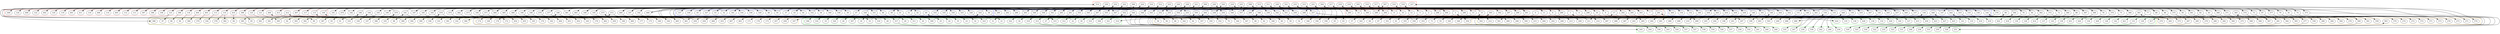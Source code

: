 strict digraph  {
	node [label="\N"];
	subgraph cluster_11 {
		graph [color=yellow];
		198;
		199;
		200;
		201;
		202;
		203;
		204;
		205;
		206;
		207;
		208;
		209;
		210;
		211;
		212;
		213;
		214;
		215;
		486;
		487;
		488;
		489;
		490;
		491;
		492;
		493;
		494;
		495;
		496;
		497;
		498;
		499;
		500;
		501;
		502;
		503;
	}
	subgraph cluster_12 {
		graph [color=red];
		216;
		217;
		218;
		219;
		220;
		221;
		222;
		223;
		224;
		225;
		226;
		227;
		228;
		229;
		230;
		231;
		232;
		233;
		504;
		505;
		506;
		507;
		508;
		509;
		510;
		511;
		512;
		513;
		514;
		515;
		516;
		517;
		518;
		519;
		520;
		521;
	}
	subgraph cluster_6 {
		graph [color=red];
		108;
		109;
		110;
		111;
		112;
		113;
		114;
		115;
		116;
		117;
		118;
		119;
		120;
		121;
		122;
		123;
		124;
		125;
		396;
		397;
		398;
		399;
		400;
		401;
		402;
		403;
		404;
		405;
		406;
		407;
		408;
		409;
		410;
		411;
		412;
		413;
	}
	subgraph cluster_8 {
		graph [color=blue];
		144;
		145;
		146;
		147;
		148;
		149;
		150;
		151;
		152;
		153;
		154;
		155;
		156;
		157;
		158;
		159;
		160;
		161;
		432;
		433;
		434;
		435;
		436;
		437;
		438;
		439;
		440;
		441;
		442;
		443;
		444;
		445;
		446;
		447;
		448;
		449;
	}
	subgraph cluster_5 {
		graph [color=yellow];
		90;
		91;
		92;
		93;
		94;
		95;
		96;
		97;
		98;
		99;
		100;
		101;
		102;
		103;
		104;
		105;
		106;
		107;
		378;
		379;
		380;
		381;
		382;
		383;
		384;
		385;
		386;
		387;
		388;
		389;
		390;
		391;
		392;
		393;
		394;
		395;
	}
	subgraph cluster_9 {
		graph [color=orange];
		162;
		163;
		164;
		165;
		166;
		167;
		168;
		169;
		170;
		171;
		172;
		173;
		174;
		175;
		176;
		177;
		178;
		179;
		450;
		451;
		452;
		453;
		454;
		455;
		456;
		457;
		458;
		459;
		460;
		461;
		462;
		463;
		464;
		465;
		466;
		467;
	}
	subgraph cluster_10 {
		graph [color=grey];
		180;
		181;
		182;
		183;
		184;
		185;
		186;
		187;
		188;
		189;
		190;
		191;
		192;
		193;
		194;
		195;
		196;
		197;
		468;
		469;
		470;
		471;
		472;
		473;
		474;
		475;
		476;
		477;
		478;
		479;
		480;
		481;
		482;
		483;
		484;
		485;
	}
	subgraph cluster_1 {
		graph [color=green];
		18;
		19;
		20;
		21;
		22;
		23;
		24;
		25;
		26;
		27;
		28;
		29;
		30;
		31;
		32;
		33;
		34;
		35;
		306;
		307;
		308;
		309;
		310;
		311;
		312;
		313;
		314;
		315;
		316;
		317;
		318;
		319;
		320;
		321;
		322;
		323;
	}
	subgraph cluster_3 {
		graph [color=orange];
		54;
		55;
		56;
		57;
		58;
		59;
		60;
		61;
		62;
		63;
		64;
		65;
		66;
		67;
		68;
		69;
		70;
		71;
		342;
		343;
		344;
		345;
		346;
		347;
		348;
		349;
		350;
		351;
		352;
		353;
		354;
		355;
		356;
		357;
		358;
		359;
	}
	subgraph cluster_14 {
		graph [color=blue];
		252;
		253;
		254;
		255;
		256;
		257;
		258;
		259;
		260;
		261;
		262;
		263;
		264;
		265;
		266;
		267;
		268;
		269;
		540;
		541;
		542;
		543;
		544;
		545;
		546;
		547;
		548;
		549;
		550;
		551;
		552;
		553;
		554;
		555;
		556;
		557;
	}
	subgraph cluster_15 {
		graph [color=orange];
		270;
		271;
		272;
		273;
		274;
		275;
		276;
		277;
		278;
		279;
		280;
		281;
		282;
		283;
		284;
		285;
		286;
		287;
		558;
		559;
		560;
		561;
		562;
		563;
		564;
		565;
		566;
		567;
		568;
		569;
		570;
		571;
		572;
		573;
		574;
		575;
	}
	subgraph cluster_4 {
		graph [color=grey];
		72;
		73;
		74;
		75;
		76;
		77;
		78;
		79;
		80;
		81;
		82;
		83;
		84;
		85;
		86;
		87;
		88;
		89;
		360;
		361;
		362;
		363;
		364;
		365;
		366;
		367;
		368;
		369;
		370;
		371;
		372;
		373;
		374;
		375;
		376;
		377;
	}
	subgraph cluster_13 {
		graph [color=green];
		234;
		235;
		236;
		237;
		238;
		239;
		240;
		241;
		242;
		243;
		244;
		245;
		246;
		247;
		248;
		249;
		250;
		251;
		522;
		523;
		524;
		525;
		526;
		527;
		528;
		529;
		530;
		531;
		532;
		533;
		534;
		535;
		536;
		537;
		538;
		539;
	}
	subgraph cluster_7 {
		graph [color=green];
		126;
		127;
		128;
		129;
		130;
		131;
		132;
		133;
		134;
		135;
		136;
		137;
		138;
		139;
		140;
		141;
		142;
		143;
		414;
		415;
		416;
		417;
		418;
		419;
		420;
		421;
		422;
		423;
		424;
		425;
		426;
		427;
		428;
		429;
		430;
		431;
	}
	subgraph cluster_2 {
		graph [color=blue];
		36;
		37;
		38;
		39;
		40;
		41;
		42;
		43;
		44;
		45;
		46;
		47;
		48;
		49;
		50;
		51;
		52;
		53;
		324;
		325;
		326;
		327;
		328;
		329;
		330;
		331;
		332;
		333;
		334;
		335;
		336;
		337;
		338;
		339;
		340;
		341;
	}
	subgraph cluster_0 {
		graph [color=red];
		0;
		1;
		2;
		3;
		4;
		5;
		6;
		7;
		8;
		9;
		10;
		11;
		12;
		13;
		14;
		15;
		16;
		17;
		288;
		289;
		290;
		291;
		292;
		293;
		294;
		295;
		296;
		297;
		298;
		299;
		300;
		301;
		302;
		303;
		304;
		305;
	}
	0 -> 71;
	0 -> 249;
	1 -> 481;
	1 -> 501;
	2 -> 173;
	2 -> 407;
	3 -> 333;
	3 -> 391;
	4 -> 214;
	4 -> 405;
	5 -> 57;
	5 -> 101;
	6 -> 55;
	6 -> 209;
	7 -> 285;
	7 -> 377;
	8 -> 155;
	8 -> 485;
	9 -> 53;
	9 -> 499;
	10 -> 125;
	10 -> 171;
	11 -> 413;
	11 -> 515;
	12 -> 178;
	12 -> 191;
	13 -> 69;
	13 -> 159;
	14 -> 154;
	14 -> 160;
	15 -> 233;
	15 -> 337;
	16 -> 211;
	16 -> 425;
	17 -> 283;
	17 -> 447;
	18 -> 400;
	21 -> 552;
	22 -> 174;
	27 -> 544;
	29 -> 475;
	31 -> 40;
	31 -> 352;
	33 -> 58;
	33 -> 502;
	36 -> 256;
	37 -> 4;
	38 -> 132;
	40 -> 98;
	40 -> 424;
	41 -> 23;
	41 -> 32;
	42 -> 456;
	42 -> 490;
	43 -> 6;
	43 -> 289;
	45 -> 5;
	45 -> 293;
	46 -> 24;
	47 -> 105;
	47 -> 107;
	49 -> 12;
	49 -> 35;
	50 -> 294;
	51 -> 298;
	51 -> 323;
	52 -> 111;
	52 -> 290;
	53 -> 7;
	53 -> 302;
	67 -> 15;
	71 -> 17;
	71 -> 305;
	72 -> 116;
	72 -> 130;
	73 -> 278;
	73 -> 572;
	74 -> 120;
	74 -> 528;
	75 -> 429;
	75 -> 545;
	76 -> 406;
	76 -> 486;
	77 -> 131;
	77 -> 568;
	78 -> 420;
	78 -> 474;
	79 -> 533;
	79 -> 561;
	81 -> 250;
	81 -> 559;
	82 -> 417;
	82 -> 570;
	83 -> 277;
	83 -> 565;
	84 -> 167;
	84 -> 560;
	85 -> 281;
	85 -> 483;
	86 -> 129;
	86 -> 566;
	87 -> 569;
	87 -> 571;
	88 -> 137;
	88 -> 143;
	89 -> 265;
	89 -> 267;
	97 -> 514;
	97 -> 550;
	99 -> 472;
	100 -> 186;
	103 -> 226;
	103 -> 476;
	107 -> 479;
	109 -> 292;
	109 -> 338;
	110 -> 378;
	110 -> 382;
	111 -> 48;
	111 -> 334;
	113 -> 104;
	113 -> 332;
	115 -> 39;
	115 -> 547;
	117 -> 266;
	117 -> 309;
	118 -> 90;
	119 -> 41;
	119 -> 257;
	121 -> 46;
	121 -> 99;
	123 -> 97;
	123 -> 245;
	124 -> 437;
	124 -> 444;
	125 -> 331;
	125 -> 395;
	131 -> 522;
	131 -> 530;
	133 -> 442;
	133 -> 446;
	134 -> 18;
	139 -> 525;
	139 -> 529;
	144 -> 398;
	145 -> 200;
	145 -> 496;
	146 -> 110;
	146 -> 384;
	147 -> 73;
	147 -> 510;
	148 -> 210;
	148 -> 498;
	149 -> 216;
	149 -> 399;
	150 -> 198;
	150 -> 204;
	151 -> 489;
	151 -> 491;
	153 -> 280;
	153 -> 282;
	154 -> 108;
	155 -> 201;
	155 -> 217;
	156 -> 242;
	156 -> 246;
	157 -> 517;
	157 -> 539;
	158 -> 518;
	159 -> 247;
	159 -> 503;
	160 -> 102;
	161 -> 321;
	161 -> 535;
	180 -> 166;
	180 -> 450;
	181 -> 433;
	181 -> 454;
	182 -> 114;
	182 -> 404;
	183 -> 91;
	183 -> 165;
	184 -> 360;
	184 -> 452;
	185 -> 93;
	185 -> 455;
	186 -> 164;
	186 -> 168;
	187 -> 124;
	187 -> 367;
	188 -> 56;
	188 -> 386;
	189 -> 81;
	189 -> 259;
	190 -> 392;
	190 -> 410;
	191 -> 79;
	191 -> 376;
	192 -> 38;
	192 -> 270;
	193 -> 371;
	193 -> 393;
	194 -> 92;
	194 -> 172;
	195 -> 88;
	195 -> 317;
	196 -> 374;
	196 -> 381;
	197 -> 161;
	197 -> 357;
	203 -> 146;
	207 -> 80;
	211 -> 1;
	211 -> 3;
	214 -> 26;
	216 -> 258;
	216 -> 540;
	217 -> 145;
	217 -> 469;
	218 -> 488;
	219 -> 252;
	220 -> 190;
	220 -> 346;
	221 -> 183;
	221 -> 439;
	222 -> 362;
	222 -> 480;
	223 -> 261;
	223 -> 263;
	224 -> 188;
	225 -> 445;
	225 -> 549;
	226 -> 276;
	227 -> 271;
	227 -> 574;
	228 -> 54;
	228 -> 471;
	229 -> 65;
	229 -> 189;
	230 -> 388;
	231 -> 303;
	231 -> 304;
	232 -> 187;
	232 -> 473;
	233 -> 16;
	233 -> 301;
	252 -> 192;
	252 -> 526;
	253 -> 241;
	253 -> 347;
	254 -> 240;
	254 -> 426;
	255 -> 237;
	255 -> 441;
	256 -> 202;
	256 -> 470;
	257 -> 423;
	257 -> 430;
	258 -> 348;
	258 -> 408;
	259 -> 495;
	259 -> 511;
	260 -> 401;
	261 -> 70;
	261 -> 463;
	262 -> 37;
	262 -> 43;
	263 -> 47;
	263 -> 103;
	264 -> 84;
	264 -> 500;
	265 -> 8;
	265 -> 467;
	267 -> 34;
	267 -> 322;
	268 -> 127;
	268 -> 415;
	269 -> 215;
	269 -> 295;
	275 -> 363;
	275 -> 365;
	277 -> 523;
	279 -> 27;
	279 -> 291;
	281 -> 306;
	281 -> 531;
	283 -> 144;
	283 -> 412;
	287 -> 235;
	288 -> 113;
	288 -> 372;
	289 -> 345;
	289 -> 427;
	290 -> 133;
	290 -> 457;
	291 -> 349;
	291 -> 411;
	292 -> 141;
	292 -> 207;
	293 -> 52;
	293 -> 335;
	294 -> 106;
	294 -> 369;
	295 -> 229;
	295 -> 575;
	296 -> 121;
	296 -> 497;
	297 -> 355;
	297 -> 557;
	298 -> 373;
	298 -> 375;
	299 -> 359;
	299 -> 521;
	300 -> 45;
	300 -> 49;
	301 -> 341;
	301 -> 353;
	302 -> 61;
	302 -> 327;
	303 -> 287;
	303 -> 339;
	304 -> 51;
	304 -> 343;
	305 -> 67;
	305 -> 351;
	309 -> 324;
	309 -> 326;
	312 -> 546;
	313 -> 527;
	313 -> 538;
	315 -> 169;
	315 -> 264;
	316 -> 212;
	317 -> 66;
	317 -> 537;
	319 -> 59;
	323 -> 350;
	323 -> 354;
	324 -> 2;
	324 -> 275;
	325 -> 428;
	326 -> 254;
	326 -> 366;
	327 -> 440;
	328 -> 138;
	330 -> 136;
	330 -> 524;
	331 -> 25;
	331 -> 296;
	332 -> 148;
	332 -> 260;
	333 -> 135;
	333 -> 394;
	335 -> 10;
	335 -> 315;
	337 -> 9;
	337 -> 300;
	338 -> 361;
	339 -> 11;
	339 -> 299;
	341 -> 13;
	341 -> 14;
	354 -> 150;
	359 -> 316;
	359 -> 320;
	360 -> 126;
	360 -> 414;
	361 -> 403;
	361 -> 562;
	362 -> 418;
	362 -> 422;
	363 -> 142;
	363 -> 421;
	364 -> 402;
	364 -> 458;
	365 -> 274;
	365 -> 284;
	366 -> 118;
	366 -> 128;
	367 -> 147;
	367 -> 151;
	368 -> 436;
	368 -> 558;
	369 -> 139;
	369 -> 431;
	370 -> 134;
	371 -> 268;
	371 -> 286;
	372 -> 236;
	372 -> 314;
	373 -> 251;
	373 -> 555;
	374 -> 272;
	374 -> 564;
	375 -> 279;
	375 -> 567;
	376 -> 459;
	376 -> 541;
	377 -> 553;
	377 -> 573;
	385 -> 244;
	385 -> 536;
	387 -> 181;
	389 -> 222;
	395 -> 194;
	395 -> 196;
	397 -> 82;
	397 -> 336;
	398 -> 96;
	399 -> 36;
	399 -> 95;
	401 -> 328;
	401 -> 368;
	403 -> 44;
	403 -> 379;
	404 -> 380;
	405 -> 253;
	405 -> 255;
	407 -> 28;
	407 -> 158;
	409 -> 50;
	409 -> 329;
	410 -> 42;
	410 -> 94;
	411 -> 262;
	411 -> 325;
	412 -> 318;
	412 -> 383;
	413 -> 33;
	413 -> 340;
	432 -> 396;
	432 -> 492;
	433 -> 416;
	433 -> 419;
	434 -> 22;
	434 -> 288;
	435 -> 508;
	436 -> 182;
	436 -> 312;
	437 -> 218;
	437 -> 239;
	438 -> 308;
	438 -> 310;
	439 -> 30;
	439 -> 119;
	440 -> 112;
	441 -> 75;
	441 -> 205;
	442 -> 397;
	443 -> 389;
	443 -> 487;
	444 -> 203;
	444 -> 504;
	445 -> 219;
	445 -> 505;
	446 -> 234;
	447 -> 231;
	447 -> 513;
	448 -> 199;
	448 -> 493;
	449 -> 227;
	449 -> 519;
	459 -> 224;
	459 -> 512;
	461 -> 223;
	461 -> 232;
	465 -> 230;
	468 -> 78;
	468 -> 432;
	469 -> 64;
	469 -> 86;
	470 -> 74;
	470 -> 438;
	471 -> 100;
	471 -> 163;
	472 -> 20;
	472 -> 342;
	473 -> 152;
	473 -> 451;
	474 -> 162;
	475 -> 21;
	475 -> 311;
	476 -> 72;
	476 -> 170;
	477 -> 175;
	477 -> 177;
	478 -> 330;
	478 -> 460;
	479 -> 387;
	479 -> 409;
	480 -> 370;
	480 -> 462;
	481 -> 123;
	481 -> 465;
	482 -> 464;
	483 -> 29;
	483 -> 243;
	484 -> 117;
	484 -> 443;
	485 -> 85;
	485 -> 179;
	493 -> 307;
	493 -> 364;
	495 -> 149;
	495 -> 156;
	499 -> 448;
	501 -> 109;
	501 -> 115;
	505 -> 77;
	505 -> 185;
	506 -> 180;
	506 -> 184;
	507 -> 76;
	508 -> 542;
	508 -> 548;
	509 -> 484;
	509 -> 554;
	511 -> 358;
	511 -> 543;
	513 -> 551;
	513 -> 556;
	514 -> 482;
	515 -> 449;
	515 -> 477;
	516 -> 478;
	517 -> 89;
	517 -> 197;
	518 -> 273;
	518 -> 468;
	519 -> 153;
	519 -> 195;
	520 -> 356;
	521 -> 63;
	521 -> 269;
	531 -> 563;
	540 -> 60;
	540 -> 122;
	541 -> 228;
	541 -> 453;
	542 -> 208;
	542 -> 220;
	543 -> 507;
	543 -> 509;
	544 -> 344;
	544 -> 506;
	545 -> 221;
	545 -> 435;
	546 -> 140;
	546 -> 494;
	547 -> 313;
	547 -> 520;
	548 -> 206;
	548 -> 390;
	549 -> 193;
	549 -> 461;
	550 -> 62;
	550 -> 68;
	551 -> 83;
	551 -> 213;
	552 -> 434;
	552 -> 534;
	553 -> 31;
	553 -> 297;
	554 -> 238;
	554 -> 532;
	555 -> 87;
	555 -> 319;
	556 -> 466;
	556 -> 516;
	557 -> 157;
	557 -> 225;
	567 -> 176;
	567 -> 385;
	569 -> 19;
	569 -> 248;
}
